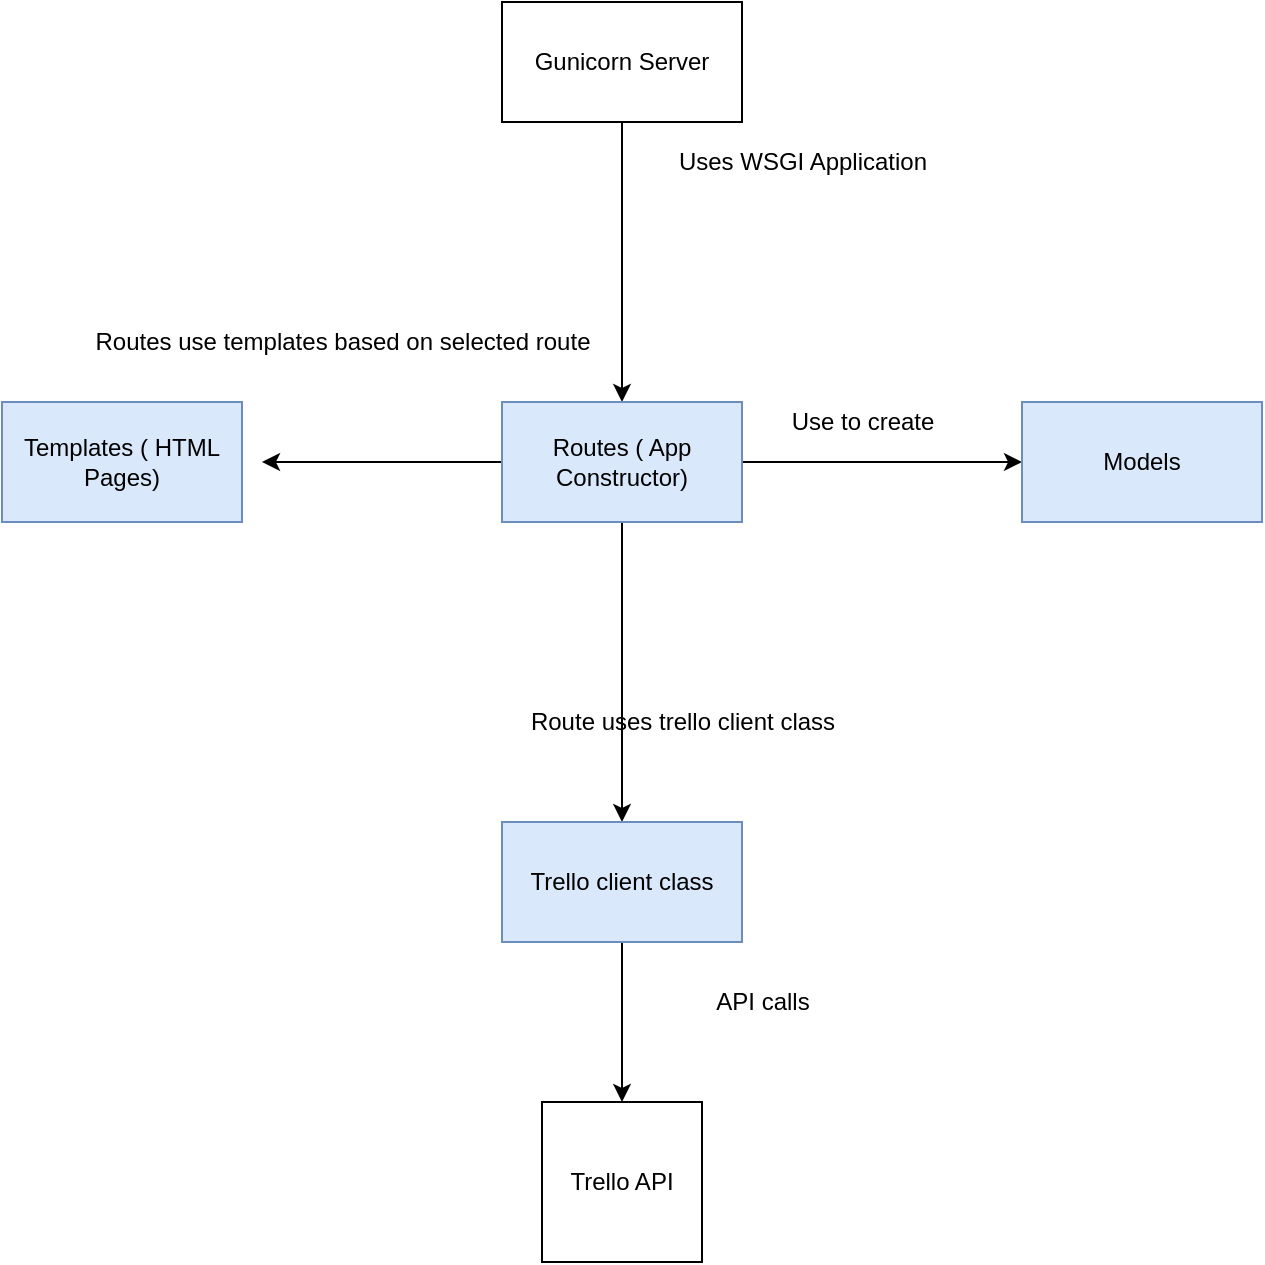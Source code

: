 <mxfile version="14.9.8" type="device"><diagram id="YHQZgo36uJBySS1aFX3I" name="Page-1"><mxGraphModel dx="2062" dy="762" grid="1" gridSize="10" guides="1" tooltips="1" connect="1" arrows="1" fold="1" page="1" pageScale="1" pageWidth="827" pageHeight="1169" math="0" shadow="0"><root><mxCell id="0"/><mxCell id="1" parent="0"/><mxCell id="SxSfvOaPyDnlGG7lV-Pl-5" value="Trello API" style="whiteSpace=wrap;html=1;aspect=fixed;" parent="1" vertex="1"><mxGeometry x="340" y="610" width="80" height="80" as="geometry"/></mxCell><mxCell id="SxSfvOaPyDnlGG7lV-Pl-9" value="API calls" style="text;html=1;align=center;verticalAlign=middle;resizable=0;points=[];autosize=1;strokeColor=none;" parent="1" vertex="1"><mxGeometry x="420" y="550" width="60" height="20" as="geometry"/></mxCell><mxCell id="pN2p39rlM24M2v9Vx5nH-12" style="edgeStyle=orthogonalEdgeStyle;rounded=0;orthogonalLoop=1;jettySize=auto;html=1;exitX=0.5;exitY=1;exitDx=0;exitDy=0;entryX=0.5;entryY=0;entryDx=0;entryDy=0;" edge="1" parent="1" source="vr9rCWY2UuYu9bZuZWWC-5" target="pN2p39rlM24M2v9Vx5nH-2"><mxGeometry relative="1" as="geometry"/></mxCell><mxCell id="vr9rCWY2UuYu9bZuZWWC-5" value="Gunicorn Server" style="rounded=0;whiteSpace=wrap;html=1;" parent="1" vertex="1"><mxGeometry x="320" y="60" width="120" height="60" as="geometry"/></mxCell><mxCell id="vr9rCWY2UuYu9bZuZWWC-7" value="Uses WSGI Application" style="text;html=1;align=center;verticalAlign=middle;resizable=0;points=[];autosize=1;strokeColor=none;" parent="1" vertex="1"><mxGeometry x="400" y="130" width="140" height="20" as="geometry"/></mxCell><mxCell id="pN2p39rlM24M2v9Vx5nH-7" style="edgeStyle=orthogonalEdgeStyle;rounded=0;orthogonalLoop=1;jettySize=auto;html=1;" edge="1" parent="1" source="pN2p39rlM24M2v9Vx5nH-2"><mxGeometry relative="1" as="geometry"><mxPoint x="200" y="290" as="targetPoint"/></mxGeometry></mxCell><mxCell id="pN2p39rlM24M2v9Vx5nH-13" style="edgeStyle=orthogonalEdgeStyle;rounded=0;orthogonalLoop=1;jettySize=auto;html=1;exitX=0.5;exitY=1;exitDx=0;exitDy=0;entryX=0.5;entryY=0;entryDx=0;entryDy=0;" edge="1" parent="1" source="pN2p39rlM24M2v9Vx5nH-2" target="pN2p39rlM24M2v9Vx5nH-5"><mxGeometry relative="1" as="geometry"><mxPoint x="383.04" y="357" as="targetPoint"/></mxGeometry></mxCell><mxCell id="pN2p39rlM24M2v9Vx5nH-17" style="edgeStyle=orthogonalEdgeStyle;rounded=0;orthogonalLoop=1;jettySize=auto;html=1;exitX=1;exitY=0.5;exitDx=0;exitDy=0;entryX=0;entryY=0.5;entryDx=0;entryDy=0;" edge="1" parent="1" source="pN2p39rlM24M2v9Vx5nH-2" target="pN2p39rlM24M2v9Vx5nH-16"><mxGeometry relative="1" as="geometry"/></mxCell><mxCell id="pN2p39rlM24M2v9Vx5nH-2" value="Routes ( App Constructor)" style="rounded=0;whiteSpace=wrap;html=1;fillColor=#dae8fc;strokeColor=#6c8ebf;" vertex="1" parent="1"><mxGeometry x="320" y="260" width="120" height="60" as="geometry"/></mxCell><mxCell id="pN2p39rlM24M2v9Vx5nH-11" style="edgeStyle=orthogonalEdgeStyle;rounded=0;orthogonalLoop=1;jettySize=auto;html=1;exitX=0.5;exitY=1;exitDx=0;exitDy=0;" edge="1" parent="1" source="pN2p39rlM24M2v9Vx5nH-5" target="SxSfvOaPyDnlGG7lV-Pl-5"><mxGeometry relative="1" as="geometry"/></mxCell><mxCell id="pN2p39rlM24M2v9Vx5nH-5" value="Trello client class" style="rounded=0;whiteSpace=wrap;html=1;fillColor=#dae8fc;strokeColor=#6c8ebf;" vertex="1" parent="1"><mxGeometry x="320" y="470" width="120" height="60" as="geometry"/></mxCell><mxCell id="pN2p39rlM24M2v9Vx5nH-15" value="Templates ( HTML Pages)" style="rounded=0;whiteSpace=wrap;html=1;fillColor=#dae8fc;strokeColor=#6c8ebf;" vertex="1" parent="1"><mxGeometry x="70" y="260" width="120" height="60" as="geometry"/></mxCell><mxCell id="pN2p39rlM24M2v9Vx5nH-16" value="Models" style="whiteSpace=wrap;html=1;fillColor=#dae8fc;strokeColor=#6c8ebf;" vertex="1" parent="1"><mxGeometry x="580" y="260" width="120" height="60" as="geometry"/></mxCell><mxCell id="pN2p39rlM24M2v9Vx5nH-18" value="Use to create" style="text;html=1;align=center;verticalAlign=middle;resizable=0;points=[];autosize=1;strokeColor=none;" vertex="1" parent="1"><mxGeometry x="455" y="260" width="90" height="20" as="geometry"/></mxCell><mxCell id="pN2p39rlM24M2v9Vx5nH-19" value="Routes use templates based on selected route" style="text;html=1;align=center;verticalAlign=middle;resizable=0;points=[];autosize=1;strokeColor=none;" vertex="1" parent="1"><mxGeometry x="110" y="220" width="260" height="20" as="geometry"/></mxCell><mxCell id="pN2p39rlM24M2v9Vx5nH-20" value="Route uses trello client class" style="text;html=1;align=center;verticalAlign=middle;resizable=0;points=[];autosize=1;strokeColor=none;" vertex="1" parent="1"><mxGeometry x="325" y="410" width="170" height="20" as="geometry"/></mxCell></root></mxGraphModel></diagram></mxfile>